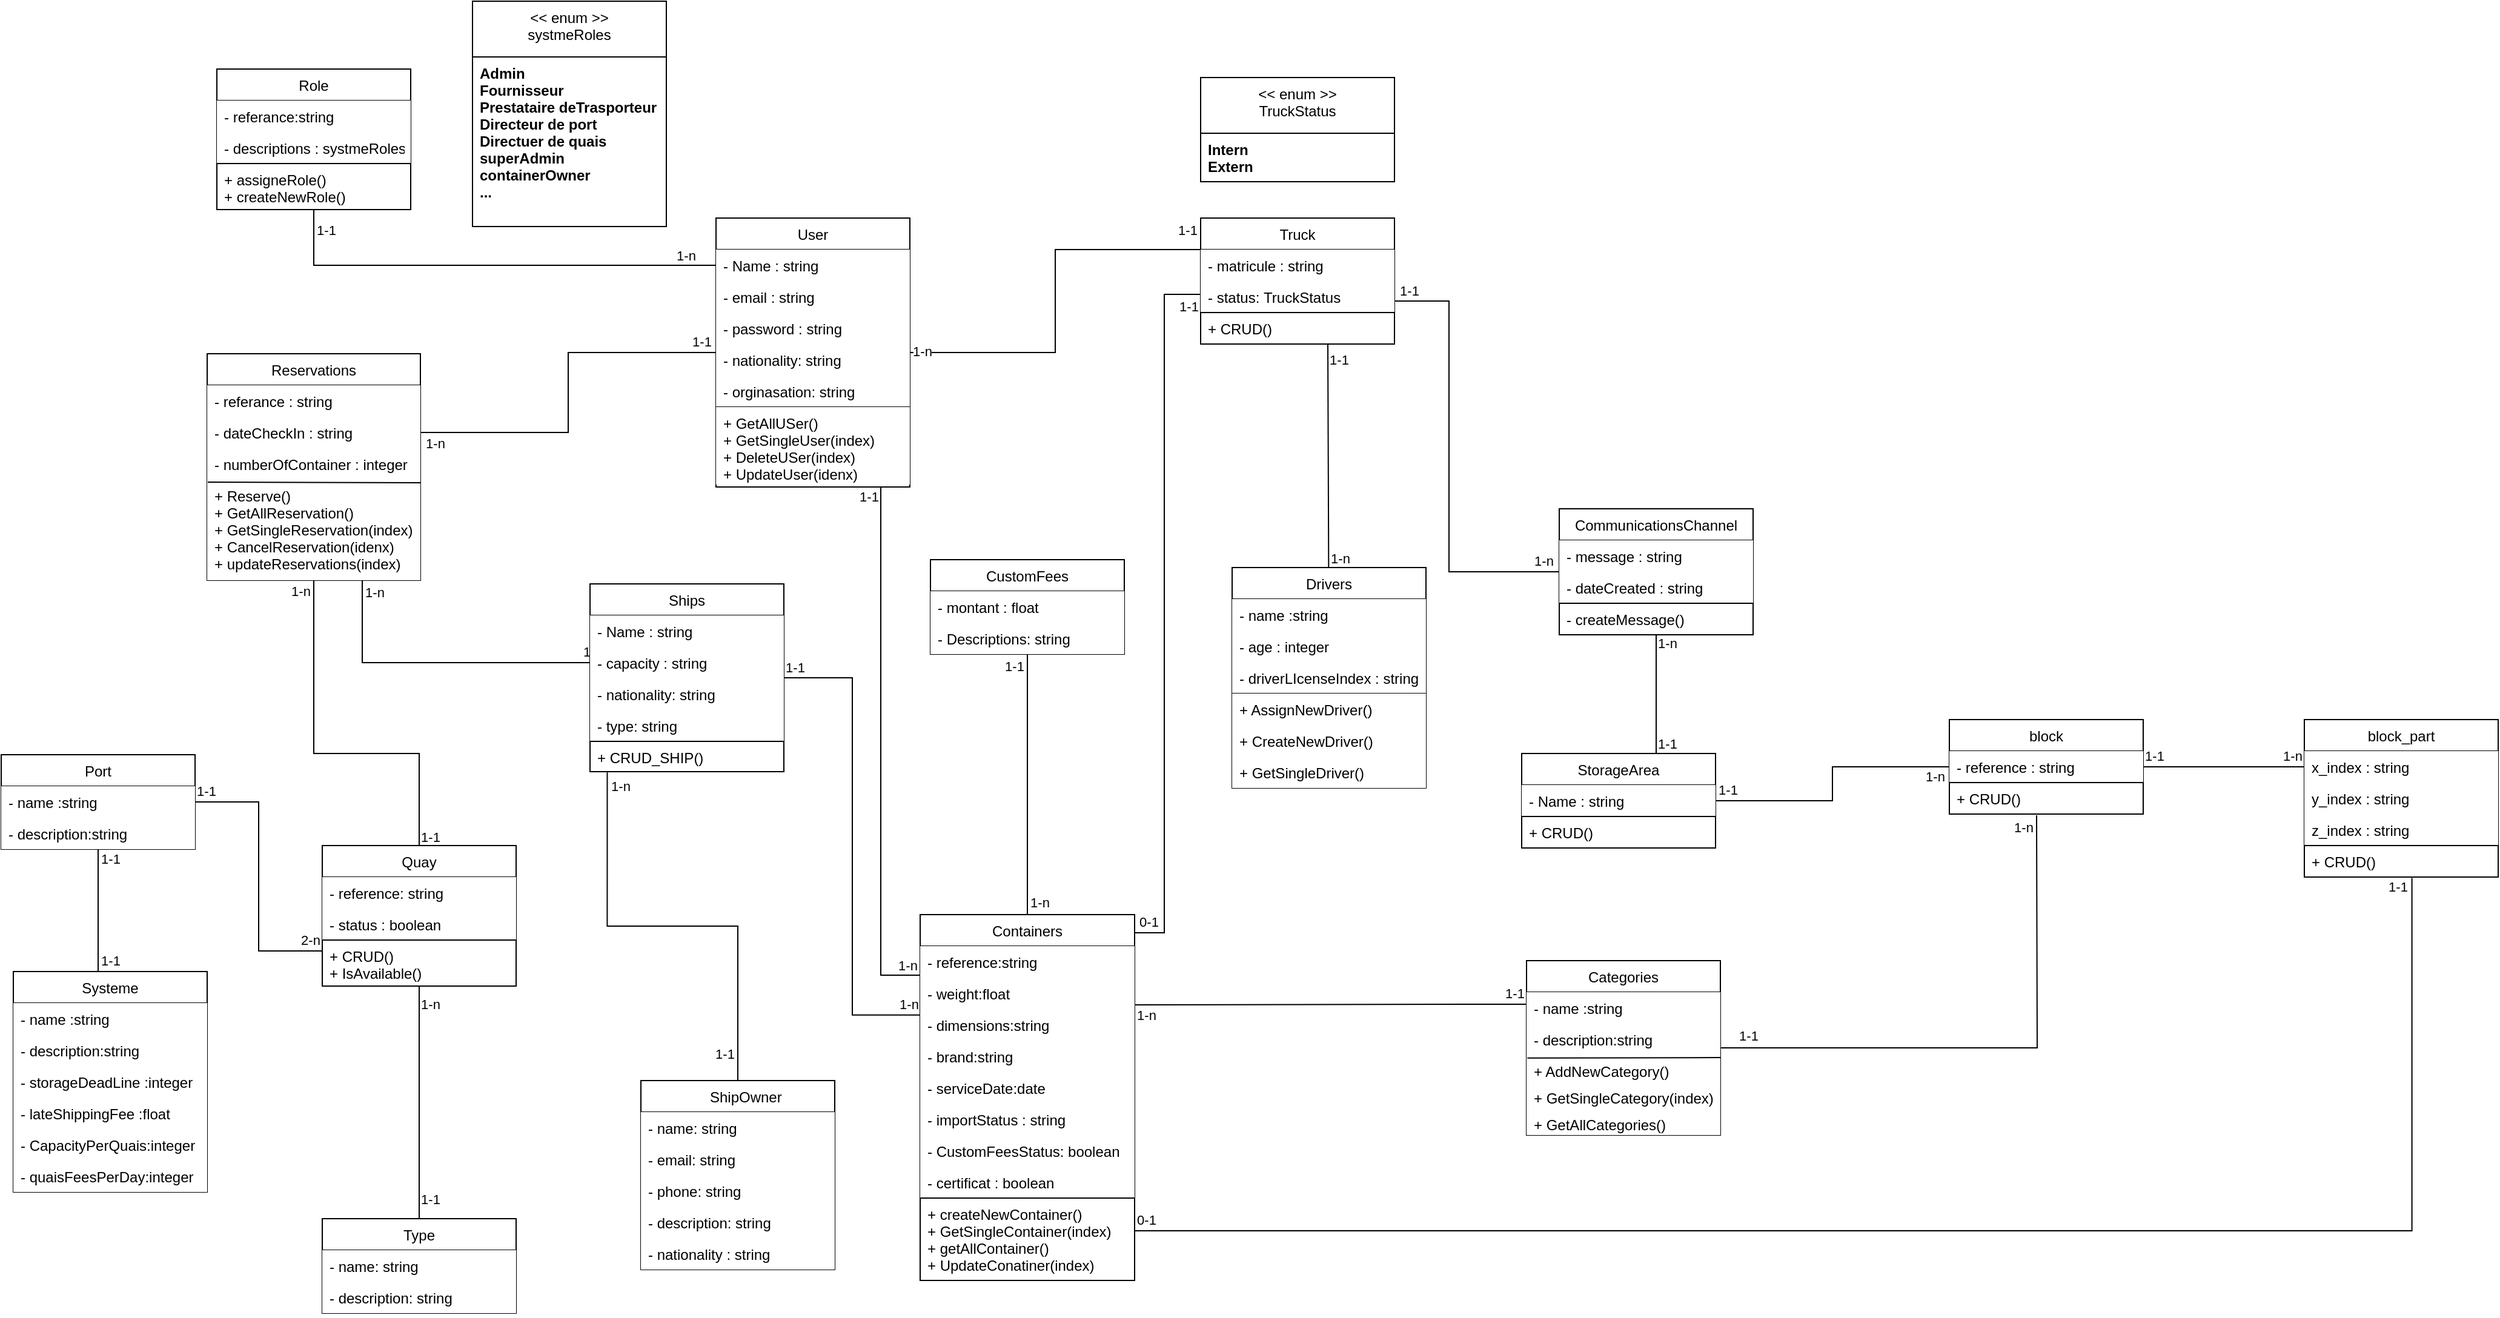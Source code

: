 <mxfile version="16.4.0" type="device"><diagram id="C5RBs43oDa-KdzZeNtuy" name="Page-1"><mxGraphModel dx="3571" dy="1854" grid="0" gridSize="10" guides="1" tooltips="1" connect="1" arrows="1" fold="1" page="1" pageScale="1" pageWidth="827" pageHeight="1169" background="#FFFFFF" math="0" shadow="0"><root><mxCell id="WIyWlLk6GJQsqaUBKTNV-0"/><mxCell id="WIyWlLk6GJQsqaUBKTNV-1" parent="WIyWlLk6GJQsqaUBKTNV-0"/><mxCell id="V5ElpfoxksPXH-FIcbup-93" style="edgeStyle=elbowEdgeStyle;rounded=0;orthogonalLoop=1;jettySize=auto;html=1;entryX=0.5;entryY=1;entryDx=0;entryDy=0;endArrow=none;endFill=0;" parent="WIyWlLk6GJQsqaUBKTNV-1" source="V5ElpfoxksPXH-FIcbup-0" target="V5ElpfoxksPXH-FIcbup-21" edge="1"><mxGeometry relative="1" as="geometry"/></mxCell><mxCell id="V5ElpfoxksPXH-FIcbup-94" value="1-1" style="edgeLabel;html=1;align=center;verticalAlign=middle;resizable=0;points=[];" parent="V5ElpfoxksPXH-FIcbup-93" vertex="1" connectable="0"><mxGeometry x="-0.787" relative="1" as="geometry"><mxPoint x="9" y="2" as="offset"/></mxGeometry></mxCell><mxCell id="V5ElpfoxksPXH-FIcbup-100" value="1-n" style="edgeLabel;html=1;align=center;verticalAlign=middle;resizable=0;points=[];" parent="V5ElpfoxksPXH-FIcbup-93" vertex="1" connectable="0"><mxGeometry x="0.751" y="1" relative="1" as="geometry"><mxPoint x="10" y="-5" as="offset"/></mxGeometry></mxCell><mxCell id="3q95B6EyNCELZYdQrm2r-9" style="edgeStyle=orthogonalEdgeStyle;rounded=0;orthogonalLoop=1;jettySize=auto;html=1;entryX=0;entryY=0.5;entryDx=0;entryDy=0;endArrow=none;endFill=0;" parent="WIyWlLk6GJQsqaUBKTNV-1" source="V5ElpfoxksPXH-FIcbup-0" target="3q95B6EyNCELZYdQrm2r-0" edge="1"><mxGeometry relative="1" as="geometry"/></mxCell><mxCell id="3q95B6EyNCELZYdQrm2r-11" value="1-1" style="edgeLabel;html=1;align=center;verticalAlign=middle;resizable=0;points=[];" parent="3q95B6EyNCELZYdQrm2r-9" vertex="1" connectable="0"><mxGeometry x="0.724" relative="1" as="geometry"><mxPoint x="-153" y="19" as="offset"/></mxGeometry></mxCell><mxCell id="3q95B6EyNCELZYdQrm2r-12" value="1-n" style="edgeLabel;html=1;align=center;verticalAlign=middle;resizable=0;points=[];" parent="3q95B6EyNCELZYdQrm2r-9" vertex="1" connectable="0"><mxGeometry x="-0.692" y="-1" relative="1" as="geometry"><mxPoint x="147" y="-21" as="offset"/></mxGeometry></mxCell><mxCell id="V5ElpfoxksPXH-FIcbup-0" value="StorageArea" style="swimlane;fontStyle=0;align=center;verticalAlign=top;childLayout=stackLayout;horizontal=1;startSize=26;horizontalStack=0;resizeParent=1;resizeLast=0;collapsible=1;marginBottom=0;rounded=0;shadow=0;strokeWidth=1;" parent="WIyWlLk6GJQsqaUBKTNV-1" vertex="1"><mxGeometry x="1623" y="660" width="160" height="78" as="geometry"><mxRectangle x="340" y="380" width="170" height="26" as="alternateBounds"/></mxGeometry></mxCell><mxCell id="V5ElpfoxksPXH-FIcbup-1" value="- Name : string" style="text;align=left;verticalAlign=top;spacingLeft=4;spacingRight=4;overflow=hidden;rotatable=0;points=[[0,0.5],[1,0.5]];portConstraint=eastwest;fillColor=default;" parent="V5ElpfoxksPXH-FIcbup-0" vertex="1"><mxGeometry y="26" width="160" height="26" as="geometry"/></mxCell><mxCell id="Iw9W2nL9PXfGkxCjpFGg-23" value="+ CRUD()" style="text;align=left;verticalAlign=top;spacingLeft=4;spacingRight=4;overflow=hidden;rotatable=0;points=[[0,0.5],[1,0.5]];portConstraint=eastwest;fillColor=default;strokeColor=default;" vertex="1" parent="V5ElpfoxksPXH-FIcbup-0"><mxGeometry y="52" width="160" height="26" as="geometry"/></mxCell><mxCell id="V5ElpfoxksPXH-FIcbup-63" style="edgeStyle=elbowEdgeStyle;rounded=0;orthogonalLoop=1;jettySize=auto;html=1;entryX=0.5;entryY=1;entryDx=0;entryDy=0;endArrow=none;endFill=0;elbow=vertical;" parent="WIyWlLk6GJQsqaUBKTNV-1" source="V5ElpfoxksPXH-FIcbup-3" target="V5ElpfoxksPXH-FIcbup-43" edge="1"><mxGeometry relative="1" as="geometry"><Array as="points"><mxPoint x="628" y="660"/></Array></mxGeometry></mxCell><mxCell id="V5ElpfoxksPXH-FIcbup-64" value="1-1" style="edgeLabel;html=1;align=center;verticalAlign=middle;resizable=0;points=[];" parent="V5ElpfoxksPXH-FIcbup-63" vertex="1" connectable="0"><mxGeometry x="-0.77" y="1" relative="1" as="geometry"><mxPoint x="10" y="28" as="offset"/></mxGeometry></mxCell><mxCell id="V5ElpfoxksPXH-FIcbup-65" value="1-n" style="edgeLabel;html=1;align=center;verticalAlign=middle;resizable=0;points=[];" parent="V5ElpfoxksPXH-FIcbup-63" vertex="1" connectable="0"><mxGeometry x="0.828" y="1" relative="1" as="geometry"><mxPoint x="-10" y="-18" as="offset"/></mxGeometry></mxCell><mxCell id="V5ElpfoxksPXH-FIcbup-3" value="Quay" style="swimlane;fontStyle=0;align=center;verticalAlign=top;childLayout=stackLayout;horizontal=1;startSize=26;horizontalStack=0;resizeParent=1;resizeLast=0;collapsible=1;marginBottom=0;rounded=0;shadow=0;strokeWidth=1;" parent="WIyWlLk6GJQsqaUBKTNV-1" vertex="1"><mxGeometry x="633" y="736" width="160" height="116" as="geometry"><mxRectangle x="340" y="380" width="170" height="26" as="alternateBounds"/></mxGeometry></mxCell><mxCell id="V5ElpfoxksPXH-FIcbup-4" value="- reference: string" style="text;align=left;verticalAlign=top;spacingLeft=4;spacingRight=4;overflow=hidden;rotatable=0;points=[[0,0.5],[1,0.5]];portConstraint=eastwest;fillColor=default;" parent="V5ElpfoxksPXH-FIcbup-3" vertex="1"><mxGeometry y="26" width="160" height="26" as="geometry"/></mxCell><mxCell id="iFlnbJ5UXlF8CxEFfRhy-6" value="- status : boolean" style="text;align=left;verticalAlign=top;spacingLeft=4;spacingRight=4;overflow=hidden;rotatable=0;points=[[0,0.5],[1,0.5]];portConstraint=eastwest;fillColor=default;" parent="V5ElpfoxksPXH-FIcbup-3" vertex="1"><mxGeometry y="52" width="160" height="26" as="geometry"/></mxCell><mxCell id="Iw9W2nL9PXfGkxCjpFGg-21" value="+ CRUD()&#10;+ IsAvailable()" style="text;align=left;verticalAlign=top;spacingLeft=4;spacingRight=4;overflow=hidden;rotatable=0;points=[[0,0.5],[1,0.5]];portConstraint=eastwest;fillColor=default;strokeColor=default;" vertex="1" parent="V5ElpfoxksPXH-FIcbup-3"><mxGeometry y="78" width="160" height="38" as="geometry"/></mxCell><mxCell id="V5ElpfoxksPXH-FIcbup-66" style="edgeStyle=orthogonalEdgeStyle;rounded=0;orthogonalLoop=1;jettySize=auto;html=1;endArrow=none;endFill=0;entryX=0.75;entryY=1;entryDx=0;entryDy=0;exitX=0;exitY=0.5;exitDx=0;exitDy=0;" parent="WIyWlLk6GJQsqaUBKTNV-1" source="V5ElpfoxksPXH-FIcbup-9" target="V5ElpfoxksPXH-FIcbup-43" edge="1"><mxGeometry relative="1" as="geometry"><mxPoint x="758" y="650" as="targetPoint"/><Array as="points"><mxPoint x="666" y="585"/></Array><mxPoint x="818" y="604" as="sourcePoint"/></mxGeometry></mxCell><mxCell id="V5ElpfoxksPXH-FIcbup-67" value="1-1" style="edgeLabel;html=1;align=center;verticalAlign=middle;resizable=0;points=[];" parent="V5ElpfoxksPXH-FIcbup-66" vertex="1" connectable="0"><mxGeometry x="-0.881" y="-1" relative="1" as="geometry"><mxPoint x="5" y="-8" as="offset"/></mxGeometry></mxCell><mxCell id="V5ElpfoxksPXH-FIcbup-68" value="1-n" style="edgeLabel;html=1;align=center;verticalAlign=middle;resizable=0;points=[];" parent="V5ElpfoxksPXH-FIcbup-66" vertex="1" connectable="0"><mxGeometry x="0.872" y="2" relative="1" as="geometry"><mxPoint x="12" y="-4" as="offset"/></mxGeometry></mxCell><mxCell id="2lLgRaJZ7bx5iKxbAt1N-16" style="edgeStyle=elbowEdgeStyle;rounded=0;orthogonalLoop=1;jettySize=auto;html=1;entryX=0;entryY=0.189;entryDx=0;entryDy=0;endArrow=none;endFill=0;entryPerimeter=0;" parent="WIyWlLk6GJQsqaUBKTNV-1" source="V5ElpfoxksPXH-FIcbup-9" target="V5ElpfoxksPXH-FIcbup-115" edge="1"><mxGeometry relative="1" as="geometry"/></mxCell><mxCell id="2lLgRaJZ7bx5iKxbAt1N-17" value="1-1" style="edgeLabel;html=1;align=center;verticalAlign=middle;resizable=0;points=[];" parent="2lLgRaJZ7bx5iKxbAt1N-16" vertex="1" connectable="0"><mxGeometry x="-0.881" y="1" relative="1" as="geometry"><mxPoint x="-15" y="-8" as="offset"/></mxGeometry></mxCell><mxCell id="2lLgRaJZ7bx5iKxbAt1N-18" value="1-n" style="edgeLabel;html=1;align=center;verticalAlign=middle;resizable=0;points=[];" parent="2lLgRaJZ7bx5iKxbAt1N-16" vertex="1" connectable="0"><mxGeometry x="0.766" y="1" relative="1" as="geometry"><mxPoint x="36" y="-8" as="offset"/></mxGeometry></mxCell><mxCell id="V5ElpfoxksPXH-FIcbup-9" value="Ships" style="swimlane;fontStyle=0;align=center;verticalAlign=top;childLayout=stackLayout;horizontal=1;startSize=26;horizontalStack=0;resizeParent=1;resizeLast=0;collapsible=1;marginBottom=0;rounded=0;shadow=0;strokeWidth=1;" parent="WIyWlLk6GJQsqaUBKTNV-1" vertex="1"><mxGeometry x="854" y="520" width="160" height="155" as="geometry"><mxRectangle x="340" y="380" width="170" height="26" as="alternateBounds"/></mxGeometry></mxCell><mxCell id="V5ElpfoxksPXH-FIcbup-10" value="- Name : string" style="text;align=left;verticalAlign=top;spacingLeft=4;spacingRight=4;overflow=hidden;rotatable=0;points=[[0,0.5],[1,0.5]];portConstraint=eastwest;fillColor=default;" parent="V5ElpfoxksPXH-FIcbup-9" vertex="1"><mxGeometry y="26" width="160" height="26" as="geometry"/></mxCell><mxCell id="V5ElpfoxksPXH-FIcbup-11" value="- capacity : string" style="text;align=left;verticalAlign=top;spacingLeft=4;spacingRight=4;overflow=hidden;rotatable=0;points=[[0,0.5],[1,0.5]];portConstraint=eastwest;rounded=0;shadow=0;html=0;fillColor=default;" parent="V5ElpfoxksPXH-FIcbup-9" vertex="1"><mxGeometry y="52" width="160" height="26" as="geometry"/></mxCell><mxCell id="iFlnbJ5UXlF8CxEFfRhy-4" value="- nationality: string" style="text;align=left;verticalAlign=top;spacingLeft=4;spacingRight=4;overflow=hidden;rotatable=0;points=[[0,0.5],[1,0.5]];portConstraint=eastwest;rounded=0;shadow=0;html=0;fillColor=default;" parent="V5ElpfoxksPXH-FIcbup-9" vertex="1"><mxGeometry y="78" width="160" height="26" as="geometry"/></mxCell><mxCell id="iFlnbJ5UXlF8CxEFfRhy-5" value="- type: string" style="text;align=left;verticalAlign=top;spacingLeft=4;spacingRight=4;overflow=hidden;rotatable=0;points=[[0,0.5],[1,0.5]];portConstraint=eastwest;rounded=0;shadow=0;html=0;fillColor=default;" parent="V5ElpfoxksPXH-FIcbup-9" vertex="1"><mxGeometry y="104" width="160" height="26" as="geometry"/></mxCell><mxCell id="Iw9W2nL9PXfGkxCjpFGg-22" value="+ CRUD_SHIP()" style="text;align=left;verticalAlign=top;spacingLeft=4;spacingRight=4;overflow=hidden;rotatable=0;points=[[0,0.5],[1,0.5]];portConstraint=eastwest;rounded=0;shadow=0;html=0;fillColor=default;strokeColor=default;" vertex="1" parent="V5ElpfoxksPXH-FIcbup-9"><mxGeometry y="130" width="160" height="25" as="geometry"/></mxCell><mxCell id="Iw9W2nL9PXfGkxCjpFGg-32" style="edgeStyle=orthogonalEdgeStyle;rounded=0;orthogonalLoop=1;jettySize=auto;html=1;endArrow=none;endFill=0;entryX=0.555;entryY=1.03;entryDx=0;entryDy=0;entryPerimeter=0;" edge="1" parent="WIyWlLk6GJQsqaUBKTNV-1" source="V5ElpfoxksPXH-FIcbup-12" target="Iw9W2nL9PXfGkxCjpFGg-28"><mxGeometry relative="1" as="geometry"><mxPoint x="2358.333" y="775.333" as="targetPoint"/><Array as="points"><mxPoint x="2358" y="1054"/></Array></mxGeometry></mxCell><mxCell id="Iw9W2nL9PXfGkxCjpFGg-36" value="1-1" style="edgeLabel;html=1;align=center;verticalAlign=middle;resizable=0;points=[];" vertex="1" connectable="0" parent="Iw9W2nL9PXfGkxCjpFGg-32"><mxGeometry x="0.988" relative="1" as="geometry"><mxPoint x="-12" y="-1" as="offset"/></mxGeometry></mxCell><mxCell id="Iw9W2nL9PXfGkxCjpFGg-37" value="0-1" style="edgeLabel;html=1;align=center;verticalAlign=middle;resizable=0;points=[];" vertex="1" connectable="0" parent="Iw9W2nL9PXfGkxCjpFGg-32"><mxGeometry x="-0.99" y="1" relative="1" as="geometry"><mxPoint x="3" y="-8" as="offset"/></mxGeometry></mxCell><mxCell id="V5ElpfoxksPXH-FIcbup-12" value="Containers" style="swimlane;fontStyle=0;align=center;verticalAlign=top;childLayout=stackLayout;horizontal=1;startSize=26;horizontalStack=0;resizeParent=1;resizeLast=0;collapsible=1;marginBottom=0;rounded=0;shadow=0;strokeWidth=1;" parent="WIyWlLk6GJQsqaUBKTNV-1" vertex="1"><mxGeometry x="1126.5" y="793" width="177" height="302" as="geometry"><mxRectangle x="340" y="380" width="170" height="26" as="alternateBounds"/></mxGeometry></mxCell><mxCell id="V5ElpfoxksPXH-FIcbup-13" value="- reference:string" style="text;align=left;verticalAlign=top;spacingLeft=4;spacingRight=4;overflow=hidden;rotatable=0;points=[[0,0.5],[1,0.5]];portConstraint=eastwest;fillColor=default;" parent="V5ElpfoxksPXH-FIcbup-12" vertex="1"><mxGeometry y="26" width="177" height="26" as="geometry"/></mxCell><mxCell id="V5ElpfoxksPXH-FIcbup-114" value="- weight:float" style="text;align=left;verticalAlign=top;spacingLeft=4;spacingRight=4;overflow=hidden;rotatable=0;points=[[0,0.5],[1,0.5]];portConstraint=eastwest;fillColor=default;" parent="V5ElpfoxksPXH-FIcbup-12" vertex="1"><mxGeometry y="52" width="177" height="26" as="geometry"/></mxCell><mxCell id="V5ElpfoxksPXH-FIcbup-115" value="- dimensions:string" style="text;align=left;verticalAlign=top;spacingLeft=4;spacingRight=4;overflow=hidden;rotatable=0;points=[[0,0.5],[1,0.5]];portConstraint=eastwest;fillColor=default;" parent="V5ElpfoxksPXH-FIcbup-12" vertex="1"><mxGeometry y="78" width="177" height="26" as="geometry"/></mxCell><mxCell id="V5ElpfoxksPXH-FIcbup-116" value="- brand:string" style="text;align=left;verticalAlign=top;spacingLeft=4;spacingRight=4;overflow=hidden;rotatable=0;points=[[0,0.5],[1,0.5]];portConstraint=eastwest;fillColor=default;" parent="V5ElpfoxksPXH-FIcbup-12" vertex="1"><mxGeometry y="104" width="177" height="26" as="geometry"/></mxCell><mxCell id="V5ElpfoxksPXH-FIcbup-117" value="- serviceDate:date" style="text;align=left;verticalAlign=top;spacingLeft=4;spacingRight=4;overflow=hidden;rotatable=0;points=[[0,0.5],[1,0.5]];portConstraint=eastwest;fillColor=default;" parent="V5ElpfoxksPXH-FIcbup-12" vertex="1"><mxGeometry y="130" width="177" height="26" as="geometry"/></mxCell><mxCell id="3q95B6EyNCELZYdQrm2r-24" value="- importStatus : string" style="text;align=left;verticalAlign=top;spacingLeft=4;spacingRight=4;overflow=hidden;rotatable=0;points=[[0,0.5],[1,0.5]];portConstraint=eastwest;fillColor=default;" parent="V5ElpfoxksPXH-FIcbup-12" vertex="1"><mxGeometry y="156" width="177" height="26" as="geometry"/></mxCell><mxCell id="Iw9W2nL9PXfGkxCjpFGg-5" value="- CustomFeesStatus: boolean" style="text;align=left;verticalAlign=top;spacingLeft=4;spacingRight=4;overflow=hidden;rotatable=0;points=[[0,0.5],[1,0.5]];portConstraint=eastwest;fillColor=default;" vertex="1" parent="V5ElpfoxksPXH-FIcbup-12"><mxGeometry y="182" width="177" height="26" as="geometry"/></mxCell><mxCell id="Iw9W2nL9PXfGkxCjpFGg-6" value="- certificat : boolean" style="text;align=left;verticalAlign=top;spacingLeft=4;spacingRight=4;overflow=hidden;rotatable=0;points=[[0,0.5],[1,0.5]];portConstraint=eastwest;fillColor=default;" vertex="1" parent="V5ElpfoxksPXH-FIcbup-12"><mxGeometry y="208" width="177" height="26" as="geometry"/></mxCell><mxCell id="Iw9W2nL9PXfGkxCjpFGg-13" value="+ createNewContainer()&#10;+ GetSingleContainer(index)&#10;+ getAllContainer()&#10;+ UpdateConatiner(index)" style="text;align=left;verticalAlign=top;spacingLeft=4;spacingRight=4;overflow=hidden;rotatable=0;points=[[0,0.5],[1,0.5]];portConstraint=eastwest;fillColor=default;strokeColor=default;" vertex="1" parent="V5ElpfoxksPXH-FIcbup-12"><mxGeometry y="234" width="177" height="68" as="geometry"/></mxCell><mxCell id="V5ElpfoxksPXH-FIcbup-78" style="edgeStyle=none;rounded=0;orthogonalLoop=1;jettySize=auto;html=1;endArrow=none;endFill=0;entryX=0.5;entryY=1;entryDx=0;entryDy=0;" parent="WIyWlLk6GJQsqaUBKTNV-1" source="V5ElpfoxksPXH-FIcbup-15" target="V5ElpfoxksPXH-FIcbup-3" edge="1"><mxGeometry relative="1" as="geometry"><mxPoint x="713" y="820" as="targetPoint"/></mxGeometry></mxCell><mxCell id="V5ElpfoxksPXH-FIcbup-79" value="1-1" style="edgeLabel;html=1;align=center;verticalAlign=middle;resizable=0;points=[];" parent="V5ElpfoxksPXH-FIcbup-78" vertex="1" connectable="0"><mxGeometry x="-0.771" y="-1" relative="1" as="geometry"><mxPoint x="8" y="6" as="offset"/></mxGeometry></mxCell><mxCell id="V5ElpfoxksPXH-FIcbup-80" value="1-n" style="edgeLabel;html=1;align=center;verticalAlign=middle;resizable=0;points=[];" parent="V5ElpfoxksPXH-FIcbup-78" vertex="1" connectable="0"><mxGeometry x="0.83" relative="1" as="geometry"><mxPoint x="9" y="-2" as="offset"/></mxGeometry></mxCell><mxCell id="V5ElpfoxksPXH-FIcbup-15" value="Type" style="swimlane;fontStyle=0;align=center;verticalAlign=top;childLayout=stackLayout;horizontal=1;startSize=26;horizontalStack=0;resizeParent=1;resizeLast=0;collapsible=1;marginBottom=0;rounded=0;shadow=0;strokeWidth=1;" parent="WIyWlLk6GJQsqaUBKTNV-1" vertex="1"><mxGeometry x="633" y="1044" width="160" height="78" as="geometry"><mxRectangle x="45" y="559" width="170" height="26" as="alternateBounds"/></mxGeometry></mxCell><mxCell id="V5ElpfoxksPXH-FIcbup-16" value="- name: string" style="text;align=left;verticalAlign=top;spacingLeft=4;spacingRight=4;overflow=hidden;rotatable=0;points=[[0,0.5],[1,0.5]];portConstraint=eastwest;fillColor=default;" parent="V5ElpfoxksPXH-FIcbup-15" vertex="1"><mxGeometry y="26" width="160" height="26" as="geometry"/></mxCell><mxCell id="V5ElpfoxksPXH-FIcbup-77" value="- description: string" style="text;align=left;verticalAlign=top;spacingLeft=4;spacingRight=4;overflow=hidden;rotatable=0;points=[[0,0.5],[1,0.5]];portConstraint=eastwest;fillColor=default;" parent="V5ElpfoxksPXH-FIcbup-15" vertex="1"><mxGeometry y="52" width="160" height="26" as="geometry"/></mxCell><mxCell id="V5ElpfoxksPXH-FIcbup-92" style="edgeStyle=elbowEdgeStyle;rounded=0;orthogonalLoop=1;jettySize=auto;html=1;entryX=0.993;entryY=0.751;entryDx=0;entryDy=0;entryPerimeter=0;endArrow=none;endFill=0;" parent="WIyWlLk6GJQsqaUBKTNV-1" source="V5ElpfoxksPXH-FIcbup-21" edge="1"><mxGeometry relative="1" as="geometry"><Array as="points"><mxPoint x="1563" y="430"/></Array><mxPoint x="1516.88" y="286.522" as="targetPoint"/></mxGeometry></mxCell><mxCell id="V5ElpfoxksPXH-FIcbup-98" value="1-1" style="edgeLabel;html=1;align=center;verticalAlign=middle;resizable=0;points=[];" parent="V5ElpfoxksPXH-FIcbup-92" vertex="1" connectable="0"><mxGeometry x="0.817" y="1" relative="1" as="geometry"><mxPoint x="-20" y="-10" as="offset"/></mxGeometry></mxCell><mxCell id="V5ElpfoxksPXH-FIcbup-99" value="1-n" style="edgeLabel;html=1;align=center;verticalAlign=middle;resizable=0;points=[];" parent="V5ElpfoxksPXH-FIcbup-92" vertex="1" connectable="0"><mxGeometry x="-0.868" y="-2" relative="1" as="geometry"><mxPoint x="11" y="-7" as="offset"/></mxGeometry></mxCell><mxCell id="V5ElpfoxksPXH-FIcbup-21" value="CommunicationsChannel" style="swimlane;fontStyle=0;align=center;verticalAlign=top;childLayout=stackLayout;horizontal=1;startSize=26;horizontalStack=0;resizeParent=1;resizeLast=0;collapsible=1;marginBottom=0;rounded=0;shadow=0;strokeWidth=1;" parent="WIyWlLk6GJQsqaUBKTNV-1" vertex="1"><mxGeometry x="1654" y="458" width="160" height="104" as="geometry"><mxRectangle x="340" y="380" width="170" height="26" as="alternateBounds"/></mxGeometry></mxCell><mxCell id="V5ElpfoxksPXH-FIcbup-22" value="- message : string" style="text;align=left;verticalAlign=top;spacingLeft=4;spacingRight=4;overflow=hidden;rotatable=0;points=[[0,0.5],[1,0.5]];portConstraint=eastwest;fillColor=default;" parent="V5ElpfoxksPXH-FIcbup-21" vertex="1"><mxGeometry y="26" width="160" height="26" as="geometry"/></mxCell><mxCell id="V5ElpfoxksPXH-FIcbup-23" value="- dateCreated : string" style="text;align=left;verticalAlign=top;spacingLeft=4;spacingRight=4;overflow=hidden;rotatable=0;points=[[0,0.5],[1,0.5]];portConstraint=eastwest;rounded=0;shadow=0;html=0;fillColor=default;" parent="V5ElpfoxksPXH-FIcbup-21" vertex="1"><mxGeometry y="52" width="160" height="26" as="geometry"/></mxCell><mxCell id="Iw9W2nL9PXfGkxCjpFGg-43" value="- createMessage()" style="text;align=left;verticalAlign=top;spacingLeft=4;spacingRight=4;overflow=hidden;rotatable=0;points=[[0,0.5],[1,0.5]];portConstraint=eastwest;rounded=0;shadow=0;html=0;fillColor=default;strokeColor=default;" vertex="1" parent="V5ElpfoxksPXH-FIcbup-21"><mxGeometry y="78" width="160" height="26" as="geometry"/></mxCell><mxCell id="V5ElpfoxksPXH-FIcbup-59" style="edgeStyle=orthogonalEdgeStyle;rounded=0;orthogonalLoop=1;jettySize=auto;html=1;entryX=1;entryY=0.5;entryDx=0;entryDy=0;endArrow=none;endFill=0;" parent="WIyWlLk6GJQsqaUBKTNV-1" source="V5ElpfoxksPXH-FIcbup-24" target="V5ElpfoxksPXH-FIcbup-45" edge="1"><mxGeometry relative="1" as="geometry"/></mxCell><mxCell id="V5ElpfoxksPXH-FIcbup-60" value="1-1" style="edgeLabel;html=1;align=center;verticalAlign=middle;resizable=0;points=[];" parent="V5ElpfoxksPXH-FIcbup-59" vertex="1" connectable="0"><mxGeometry x="-0.898" y="3" relative="1" as="geometry"><mxPoint x="4" y="-12" as="offset"/></mxGeometry></mxCell><mxCell id="V5ElpfoxksPXH-FIcbup-61" value="1-n" style="edgeLabel;html=1;align=center;verticalAlign=middle;resizable=0;points=[];" parent="V5ElpfoxksPXH-FIcbup-59" vertex="1" connectable="0"><mxGeometry x="0.85" y="-1" relative="1" as="geometry"><mxPoint x="-11" y="10" as="offset"/></mxGeometry></mxCell><mxCell id="V5ElpfoxksPXH-FIcbup-103" style="edgeStyle=elbowEdgeStyle;rounded=0;orthogonalLoop=1;jettySize=auto;html=1;entryX=0;entryY=0.25;entryDx=0;entryDy=0;endArrow=none;endFill=0;" parent="WIyWlLk6GJQsqaUBKTNV-1" source="V5ElpfoxksPXH-FIcbup-24" target="V5ElpfoxksPXH-FIcbup-52" edge="1"><mxGeometry relative="1" as="geometry"/></mxCell><mxCell id="V5ElpfoxksPXH-FIcbup-104" value="1-n" style="edgeLabel;html=1;align=center;verticalAlign=middle;resizable=0;points=[];" parent="V5ElpfoxksPXH-FIcbup-103" vertex="1" connectable="0"><mxGeometry x="0.884" relative="1" as="geometry"><mxPoint x="-211" y="84" as="offset"/></mxGeometry></mxCell><mxCell id="V5ElpfoxksPXH-FIcbup-105" value="1-1" style="edgeLabel;html=1;align=center;verticalAlign=middle;resizable=0;points=[];" parent="V5ElpfoxksPXH-FIcbup-103" vertex="1" connectable="0"><mxGeometry x="-0.897" y="1" relative="1" as="geometry"><mxPoint x="212" y="-100" as="offset"/></mxGeometry></mxCell><mxCell id="Iw9W2nL9PXfGkxCjpFGg-1" style="edgeStyle=orthogonalEdgeStyle;rounded=0;orthogonalLoop=1;jettySize=auto;html=1;endArrow=none;endFill=0;" edge="1" parent="WIyWlLk6GJQsqaUBKTNV-1" source="V5ElpfoxksPXH-FIcbup-24"><mxGeometry relative="1" as="geometry"><mxPoint x="1126" y="843" as="targetPoint"/><Array as="points"><mxPoint x="1094" y="843"/></Array></mxGeometry></mxCell><mxCell id="Iw9W2nL9PXfGkxCjpFGg-2" value="1-n" style="edgeLabel;html=1;align=center;verticalAlign=middle;resizable=0;points=[];" vertex="1" connectable="0" parent="Iw9W2nL9PXfGkxCjpFGg-1"><mxGeometry x="0.921" y="1" relative="1" as="geometry"><mxPoint x="7" y="-7" as="offset"/></mxGeometry></mxCell><mxCell id="Iw9W2nL9PXfGkxCjpFGg-3" value="1-1" style="edgeLabel;html=1;align=center;verticalAlign=middle;resizable=0;points=[];" vertex="1" connectable="0" parent="Iw9W2nL9PXfGkxCjpFGg-1"><mxGeometry x="-0.954" relative="1" as="geometry"><mxPoint x="-10" y="-2" as="offset"/></mxGeometry></mxCell><mxCell id="V5ElpfoxksPXH-FIcbup-24" value="User" style="swimlane;fontStyle=0;align=center;verticalAlign=top;childLayout=stackLayout;horizontal=1;startSize=26;horizontalStack=0;resizeParent=1;resizeLast=0;collapsible=1;marginBottom=0;rounded=0;shadow=0;strokeWidth=1;" parent="WIyWlLk6GJQsqaUBKTNV-1" vertex="1"><mxGeometry x="958" y="218" width="160" height="222" as="geometry"><mxRectangle x="340" y="380" width="170" height="26" as="alternateBounds"/></mxGeometry></mxCell><mxCell id="V5ElpfoxksPXH-FIcbup-25" value="- Name : string" style="text;align=left;verticalAlign=top;spacingLeft=4;spacingRight=4;overflow=hidden;rotatable=0;points=[[0,0.5],[1,0.5]];portConstraint=eastwest;fillColor=default;" parent="V5ElpfoxksPXH-FIcbup-24" vertex="1"><mxGeometry y="26" width="160" height="26" as="geometry"/></mxCell><mxCell id="V5ElpfoxksPXH-FIcbup-26" value="- email : string" style="text;align=left;verticalAlign=top;spacingLeft=4;spacingRight=4;overflow=hidden;rotatable=0;points=[[0,0.5],[1,0.5]];portConstraint=eastwest;rounded=0;shadow=0;html=0;fillColor=default;" parent="V5ElpfoxksPXH-FIcbup-24" vertex="1"><mxGeometry y="52" width="160" height="26" as="geometry"/></mxCell><mxCell id="V5ElpfoxksPXH-FIcbup-27" value="- password : string" style="text;align=left;verticalAlign=top;spacingLeft=4;spacingRight=4;overflow=hidden;rotatable=0;points=[[0,0.5],[1,0.5]];portConstraint=eastwest;rounded=0;shadow=0;html=0;fillColor=default;" parent="V5ElpfoxksPXH-FIcbup-24" vertex="1"><mxGeometry y="78" width="160" height="26" as="geometry"/></mxCell><mxCell id="V5ElpfoxksPXH-FIcbup-28" value="- nationality: string" style="text;align=left;verticalAlign=top;spacingLeft=4;spacingRight=4;overflow=hidden;rotatable=0;points=[[0,0.5],[1,0.5]];portConstraint=eastwest;rounded=0;shadow=0;html=0;fillColor=default;" parent="V5ElpfoxksPXH-FIcbup-24" vertex="1"><mxGeometry y="104" width="160" height="26" as="geometry"/></mxCell><mxCell id="V5ElpfoxksPXH-FIcbup-29" value="- orginasation: string" style="text;align=left;verticalAlign=top;spacingLeft=4;spacingRight=4;overflow=hidden;rotatable=0;points=[[0,0.5],[1,0.5]];portConstraint=eastwest;rounded=0;shadow=0;html=0;fillColor=default;" parent="V5ElpfoxksPXH-FIcbup-24" vertex="1"><mxGeometry y="130" width="160" height="26" as="geometry"/></mxCell><mxCell id="2lLgRaJZ7bx5iKxbAt1N-0" value="" style="endArrow=none;html=1;rounded=0;" parent="V5ElpfoxksPXH-FIcbup-24" edge="1"><mxGeometry width="50" height="50" relative="1" as="geometry"><mxPoint y="156" as="sourcePoint"/><mxPoint x="160" y="156" as="targetPoint"/></mxGeometry></mxCell><mxCell id="2lLgRaJZ7bx5iKxbAt1N-1" value="+ GetAllUSer()&#10;+ GetSingleUser(index)&#10;+ DeleteUSer(index)&#10;+ UpdateUser(idenx)" style="text;align=left;verticalAlign=top;spacingLeft=4;spacingRight=4;overflow=hidden;rotatable=0;points=[[0,0.5],[1,0.5]];portConstraint=eastwest;rounded=0;shadow=0;html=0;fillColor=default;" parent="V5ElpfoxksPXH-FIcbup-24" vertex="1"><mxGeometry y="156" width="160" height="64" as="geometry"/></mxCell><mxCell id="V5ElpfoxksPXH-FIcbup-54" style="edgeStyle=orthogonalEdgeStyle;rounded=0;orthogonalLoop=1;jettySize=auto;html=1;entryX=0;entryY=0.5;entryDx=0;entryDy=0;endArrow=none;endFill=0;strokeColor=#000000;" parent="WIyWlLk6GJQsqaUBKTNV-1" source="V5ElpfoxksPXH-FIcbup-30" target="V5ElpfoxksPXH-FIcbup-25" edge="1"><mxGeometry relative="1" as="geometry"/></mxCell><mxCell id="V5ElpfoxksPXH-FIcbup-55" value="1-1" style="edgeLabel;html=1;align=center;verticalAlign=middle;resizable=0;points=[];" parent="V5ElpfoxksPXH-FIcbup-54" vertex="1" connectable="0"><mxGeometry x="-0.875" y="1" relative="1" as="geometry"><mxPoint x="9" y="-7" as="offset"/></mxGeometry></mxCell><mxCell id="V5ElpfoxksPXH-FIcbup-56" value="1-n" style="edgeLabel;html=1;align=center;verticalAlign=middle;resizable=0;points=[];" parent="V5ElpfoxksPXH-FIcbup-54" vertex="1" connectable="0"><mxGeometry x="0.809" relative="1" as="geometry"><mxPoint x="11" y="-8" as="offset"/></mxGeometry></mxCell><mxCell id="V5ElpfoxksPXH-FIcbup-30" value="Role" style="swimlane;fontStyle=0;align=center;verticalAlign=top;childLayout=stackLayout;horizontal=1;startSize=26;horizontalStack=0;resizeParent=1;resizeLast=0;collapsible=1;marginBottom=0;rounded=0;shadow=0;strokeWidth=1;" parent="WIyWlLk6GJQsqaUBKTNV-1" vertex="1"><mxGeometry x="546" y="95" width="160" height="116" as="geometry"><mxRectangle x="340" y="380" width="170" height="26" as="alternateBounds"/></mxGeometry></mxCell><mxCell id="V5ElpfoxksPXH-FIcbup-31" value="- referance:string" style="text;align=left;verticalAlign=top;spacingLeft=4;spacingRight=4;overflow=hidden;rotatable=0;points=[[0,0.5],[1,0.5]];portConstraint=eastwest;fillColor=default;" parent="V5ElpfoxksPXH-FIcbup-30" vertex="1"><mxGeometry y="26" width="160" height="26" as="geometry"/></mxCell><mxCell id="V5ElpfoxksPXH-FIcbup-32" value="- descriptions : systmeRoles" style="text;align=left;verticalAlign=top;spacingLeft=4;spacingRight=4;overflow=hidden;rotatable=0;points=[[0,0.5],[1,0.5]];portConstraint=eastwest;fillColor=default;" parent="V5ElpfoxksPXH-FIcbup-30" vertex="1"><mxGeometry y="52" width="160" height="26" as="geometry"/></mxCell><mxCell id="Iw9W2nL9PXfGkxCjpFGg-14" value="+ assigneRole()&#10;+ createNewRole()" style="text;align=left;verticalAlign=top;spacingLeft=4;spacingRight=4;overflow=hidden;rotatable=0;points=[[0,0.5],[1,0.5]];portConstraint=eastwest;fillColor=default;strokeColor=default;" vertex="1" parent="V5ElpfoxksPXH-FIcbup-30"><mxGeometry y="78" width="160" height="38" as="geometry"/></mxCell><mxCell id="V5ElpfoxksPXH-FIcbup-118" style="edgeStyle=elbowEdgeStyle;rounded=0;orthogonalLoop=1;jettySize=auto;html=1;endArrow=none;endFill=0;entryX=1.002;entryY=-0.135;entryDx=0;entryDy=0;entryPerimeter=0;exitX=0;exitY=0.25;exitDx=0;exitDy=0;" parent="WIyWlLk6GJQsqaUBKTNV-1" target="V5ElpfoxksPXH-FIcbup-115" edge="1" source="3q95B6EyNCELZYdQrm2r-2"><mxGeometry relative="1" as="geometry"><mxPoint x="1388" y="760" as="targetPoint"/><mxPoint x="1488" y="834" as="sourcePoint"/><Array as="points"><mxPoint x="1578" y="899"/><mxPoint x="1664" y="892"/></Array></mxGeometry></mxCell><mxCell id="V5ElpfoxksPXH-FIcbup-119" value="1-n" style="edgeLabel;html=1;align=center;verticalAlign=middle;resizable=0;points=[];" parent="V5ElpfoxksPXH-FIcbup-118" vertex="1" connectable="0"><mxGeometry x="0.857" y="-1" relative="1" as="geometry"><mxPoint x="-14" y="9" as="offset"/></mxGeometry></mxCell><mxCell id="V5ElpfoxksPXH-FIcbup-120" value="1-1" style="edgeLabel;html=1;align=center;verticalAlign=middle;resizable=0;points=[];" parent="V5ElpfoxksPXH-FIcbup-118" vertex="1" connectable="0"><mxGeometry x="-0.763" relative="1" as="geometry"><mxPoint x="28" y="-9" as="offset"/></mxGeometry></mxCell><mxCell id="V5ElpfoxksPXH-FIcbup-101" style="edgeStyle=elbowEdgeStyle;rounded=0;orthogonalLoop=1;jettySize=auto;html=1;entryX=0;entryY=0.75;entryDx=0;entryDy=0;endArrow=none;endFill=0;" parent="WIyWlLk6GJQsqaUBKTNV-1" source="V5ElpfoxksPXH-FIcbup-36" target="V5ElpfoxksPXH-FIcbup-3" edge="1"><mxGeometry relative="1" as="geometry"/></mxCell><mxCell id="V5ElpfoxksPXH-FIcbup-106" value="1-1" style="edgeLabel;html=1;align=center;verticalAlign=middle;resizable=0;points=[];" parent="V5ElpfoxksPXH-FIcbup-101" vertex="1" connectable="0"><mxGeometry x="-0.874" relative="1" as="geometry"><mxPoint x="-6" y="-9" as="offset"/></mxGeometry></mxCell><mxCell id="V5ElpfoxksPXH-FIcbup-108" value="2-n" style="edgeLabel;html=1;align=center;verticalAlign=middle;resizable=0;points=[];" parent="V5ElpfoxksPXH-FIcbup-101" vertex="1" connectable="0"><mxGeometry x="0.803" y="1" relative="1" as="geometry"><mxPoint x="12" y="-8" as="offset"/></mxGeometry></mxCell><mxCell id="V5ElpfoxksPXH-FIcbup-36" value="Port" style="swimlane;fontStyle=0;align=center;verticalAlign=top;childLayout=stackLayout;horizontal=1;startSize=26;horizontalStack=0;resizeParent=1;resizeLast=0;collapsible=1;marginBottom=0;rounded=0;shadow=0;strokeWidth=1;" parent="WIyWlLk6GJQsqaUBKTNV-1" vertex="1"><mxGeometry x="368" y="661" width="160" height="78" as="geometry"><mxRectangle x="340" y="380" width="170" height="26" as="alternateBounds"/></mxGeometry></mxCell><mxCell id="V5ElpfoxksPXH-FIcbup-37" value="- name :string" style="text;align=left;verticalAlign=top;spacingLeft=4;spacingRight=4;overflow=hidden;rotatable=0;points=[[0,0.5],[1,0.5]];portConstraint=eastwest;fillColor=default;" parent="V5ElpfoxksPXH-FIcbup-36" vertex="1"><mxGeometry y="26" width="160" height="26" as="geometry"/></mxCell><mxCell id="V5ElpfoxksPXH-FIcbup-38" value="- description:string" style="text;align=left;verticalAlign=top;spacingLeft=4;spacingRight=4;overflow=hidden;rotatable=0;points=[[0,0.5],[1,0.5]];portConstraint=eastwest;fillColor=default;" parent="V5ElpfoxksPXH-FIcbup-36" vertex="1"><mxGeometry y="52" width="160" height="26" as="geometry"/></mxCell><mxCell id="V5ElpfoxksPXH-FIcbup-102" style="edgeStyle=elbowEdgeStyle;rounded=0;orthogonalLoop=1;jettySize=auto;html=1;entryX=0.5;entryY=1;entryDx=0;entryDy=0;endArrow=none;endFill=0;" parent="WIyWlLk6GJQsqaUBKTNV-1" source="V5ElpfoxksPXH-FIcbup-39" target="V5ElpfoxksPXH-FIcbup-36" edge="1"><mxGeometry relative="1" as="geometry"/></mxCell><mxCell id="V5ElpfoxksPXH-FIcbup-110" value="1-1" style="edgeLabel;html=1;align=center;verticalAlign=middle;resizable=0;points=[];" parent="V5ElpfoxksPXH-FIcbup-102" vertex="1" connectable="0"><mxGeometry x="0.843" y="1" relative="1" as="geometry"><mxPoint x="11" as="offset"/></mxGeometry></mxCell><mxCell id="V5ElpfoxksPXH-FIcbup-111" value="1-1" style="edgeLabel;html=1;align=center;verticalAlign=middle;resizable=0;points=[];" parent="V5ElpfoxksPXH-FIcbup-102" vertex="1" connectable="0"><mxGeometry x="-0.778" y="-1" relative="1" as="geometry"><mxPoint x="9" y="2" as="offset"/></mxGeometry></mxCell><mxCell id="V5ElpfoxksPXH-FIcbup-39" value="Systeme" style="swimlane;fontStyle=0;align=center;verticalAlign=top;childLayout=stackLayout;horizontal=1;startSize=26;horizontalStack=0;resizeParent=1;resizeLast=0;collapsible=1;marginBottom=0;rounded=0;shadow=0;strokeWidth=1;" parent="WIyWlLk6GJQsqaUBKTNV-1" vertex="1"><mxGeometry x="378" y="840" width="160" height="182" as="geometry"><mxRectangle x="340" y="380" width="170" height="26" as="alternateBounds"/></mxGeometry></mxCell><mxCell id="V5ElpfoxksPXH-FIcbup-40" value="- name :string" style="text;align=left;verticalAlign=top;spacingLeft=4;spacingRight=4;overflow=hidden;rotatable=0;points=[[0,0.5],[1,0.5]];portConstraint=eastwest;fillColor=default;" parent="V5ElpfoxksPXH-FIcbup-39" vertex="1"><mxGeometry y="26" width="160" height="26" as="geometry"/></mxCell><mxCell id="V5ElpfoxksPXH-FIcbup-41" value="- description:string" style="text;align=left;verticalAlign=top;spacingLeft=4;spacingRight=4;overflow=hidden;rotatable=0;points=[[0,0.5],[1,0.5]];portConstraint=eastwest;fillColor=default;" parent="V5ElpfoxksPXH-FIcbup-39" vertex="1"><mxGeometry y="52" width="160" height="26" as="geometry"/></mxCell><mxCell id="V5ElpfoxksPXH-FIcbup-42" value="- storageDeadLine :integer" style="text;align=left;verticalAlign=top;spacingLeft=4;spacingRight=4;overflow=hidden;rotatable=0;points=[[0,0.5],[1,0.5]];portConstraint=eastwest;fillColor=default;" parent="V5ElpfoxksPXH-FIcbup-39" vertex="1"><mxGeometry y="78" width="160" height="26" as="geometry"/></mxCell><mxCell id="V5ElpfoxksPXH-FIcbup-85" value="- lateShippingFee :float" style="text;align=left;verticalAlign=top;spacingLeft=4;spacingRight=4;overflow=hidden;rotatable=0;points=[[0,0.5],[1,0.5]];portConstraint=eastwest;fillColor=default;" parent="V5ElpfoxksPXH-FIcbup-39" vertex="1"><mxGeometry y="104" width="160" height="26" as="geometry"/></mxCell><mxCell id="V5ElpfoxksPXH-FIcbup-112" value="- CapacityPerQuais:integer" style="text;align=left;verticalAlign=top;spacingLeft=4;spacingRight=4;overflow=hidden;rotatable=0;points=[[0,0.5],[1,0.5]];portConstraint=eastwest;fillColor=default;" parent="V5ElpfoxksPXH-FIcbup-39" vertex="1"><mxGeometry y="130" width="160" height="26" as="geometry"/></mxCell><mxCell id="V5ElpfoxksPXH-FIcbup-121" value="- quaisFeesPerDay:integer" style="text;align=left;verticalAlign=top;spacingLeft=4;spacingRight=4;overflow=hidden;rotatable=0;points=[[0,0.5],[1,0.5]];portConstraint=eastwest;fillColor=default;" parent="V5ElpfoxksPXH-FIcbup-39" vertex="1"><mxGeometry y="156" width="160" height="26" as="geometry"/></mxCell><mxCell id="V5ElpfoxksPXH-FIcbup-43" value="Reservations" style="swimlane;fontStyle=0;align=center;verticalAlign=top;childLayout=stackLayout;horizontal=1;startSize=26;horizontalStack=0;resizeParent=1;resizeLast=0;collapsible=1;marginBottom=0;rounded=0;shadow=0;strokeWidth=1;" parent="WIyWlLk6GJQsqaUBKTNV-1" vertex="1"><mxGeometry x="538" y="330" width="176" height="187" as="geometry"><mxRectangle x="340" y="380" width="170" height="26" as="alternateBounds"/></mxGeometry></mxCell><mxCell id="V5ElpfoxksPXH-FIcbup-44" value="- referance : string" style="text;align=left;verticalAlign=top;spacingLeft=4;spacingRight=4;overflow=hidden;rotatable=0;points=[[0,0.5],[1,0.5]];portConstraint=eastwest;fillColor=default;" parent="V5ElpfoxksPXH-FIcbup-43" vertex="1"><mxGeometry y="26" width="176" height="26" as="geometry"/></mxCell><mxCell id="V5ElpfoxksPXH-FIcbup-45" value="- dateCheckIn : string" style="text;align=left;verticalAlign=top;spacingLeft=4;spacingRight=4;overflow=hidden;rotatable=0;points=[[0,0.5],[1,0.5]];portConstraint=eastwest;fillColor=default;" parent="V5ElpfoxksPXH-FIcbup-43" vertex="1"><mxGeometry y="52" width="176" height="26" as="geometry"/></mxCell><mxCell id="V5ElpfoxksPXH-FIcbup-57" value="- numberOfContainer : integer" style="text;align=left;verticalAlign=top;spacingLeft=4;spacingRight=4;overflow=hidden;rotatable=0;points=[[0,0.5],[1,0.5]];portConstraint=eastwest;fillColor=default;" parent="V5ElpfoxksPXH-FIcbup-43" vertex="1"><mxGeometry y="78" width="176" height="26" as="geometry"/></mxCell><mxCell id="2lLgRaJZ7bx5iKxbAt1N-2" value="+ Reserve()&#10;+ GetAllReservation()&#10;+ GetSingleReservation(index)&#10;+ CancelReservation(idenx)&#10;+ updateReservations(index)" style="text;align=left;verticalAlign=top;spacingLeft=4;spacingRight=4;overflow=hidden;rotatable=0;points=[[0,0.5],[1,0.5]];portConstraint=eastwest;rounded=0;shadow=0;html=0;fillColor=default;" parent="V5ElpfoxksPXH-FIcbup-43" vertex="1"><mxGeometry y="104" width="176" height="83" as="geometry"/></mxCell><mxCell id="2lLgRaJZ7bx5iKxbAt1N-5" value="" style="endArrow=none;html=1;rounded=0;elbow=vertical;exitX=0.003;exitY=0;exitDx=0;exitDy=0;exitPerimeter=0;entryX=1;entryY=0.03;entryDx=0;entryDy=0;entryPerimeter=0;" parent="V5ElpfoxksPXH-FIcbup-43" edge="1" target="2lLgRaJZ7bx5iKxbAt1N-2"><mxGeometry width="50" height="50" relative="1" as="geometry"><mxPoint x="0.51" y="106" as="sourcePoint"/><mxPoint x="170.68" y="106" as="targetPoint"/></mxGeometry></mxCell><mxCell id="V5ElpfoxksPXH-FIcbup-95" style="edgeStyle=elbowEdgeStyle;rounded=0;orthogonalLoop=1;jettySize=auto;html=1;entryX=0.5;entryY=0;entryDx=0;entryDy=0;endArrow=none;endFill=0;" parent="WIyWlLk6GJQsqaUBKTNV-1" source="V5ElpfoxksPXH-FIcbup-46" target="V5ElpfoxksPXH-FIcbup-12" edge="1"><mxGeometry relative="1" as="geometry"/></mxCell><mxCell id="V5ElpfoxksPXH-FIcbup-96" value="1-n" style="edgeLabel;html=1;align=center;verticalAlign=middle;resizable=0;points=[];" parent="V5ElpfoxksPXH-FIcbup-95" vertex="1" connectable="0"><mxGeometry x="0.717" y="1" relative="1" as="geometry"><mxPoint x="9" y="20" as="offset"/></mxGeometry></mxCell><mxCell id="V5ElpfoxksPXH-FIcbup-97" value="1-1" style="edgeLabel;html=1;align=center;verticalAlign=middle;resizable=0;points=[];" parent="V5ElpfoxksPXH-FIcbup-95" vertex="1" connectable="0"><mxGeometry x="-0.816" y="1" relative="1" as="geometry"><mxPoint x="-12" y="-10" as="offset"/></mxGeometry></mxCell><mxCell id="V5ElpfoxksPXH-FIcbup-46" value="CustomFees" style="swimlane;fontStyle=0;align=center;verticalAlign=top;childLayout=stackLayout;horizontal=1;startSize=26;horizontalStack=0;resizeParent=1;resizeLast=0;collapsible=1;marginBottom=0;rounded=0;shadow=0;strokeWidth=1;" parent="WIyWlLk6GJQsqaUBKTNV-1" vertex="1"><mxGeometry x="1135" y="500" width="160" height="78" as="geometry"><mxRectangle x="340" y="380" width="170" height="26" as="alternateBounds"/></mxGeometry></mxCell><mxCell id="V5ElpfoxksPXH-FIcbup-47" value="- montant : float" style="text;align=left;verticalAlign=top;spacingLeft=4;spacingRight=4;overflow=hidden;rotatable=0;points=[[0,0.5],[1,0.5]];portConstraint=eastwest;fillColor=default;" parent="V5ElpfoxksPXH-FIcbup-46" vertex="1"><mxGeometry y="26" width="160" height="26" as="geometry"/></mxCell><mxCell id="Iw9W2nL9PXfGkxCjpFGg-4" value="- Descriptions: string" style="text;align=left;verticalAlign=top;spacingLeft=4;spacingRight=4;overflow=hidden;rotatable=0;points=[[0,0.5],[1,0.5]];portConstraint=eastwest;fillColor=default;" vertex="1" parent="V5ElpfoxksPXH-FIcbup-46"><mxGeometry y="52" width="160" height="26" as="geometry"/></mxCell><mxCell id="3q95B6EyNCELZYdQrm2r-31" style="edgeStyle=orthogonalEdgeStyle;rounded=0;orthogonalLoop=1;jettySize=auto;html=1;fontColor=#000000;endArrow=none;endFill=0;strokeColor=#000000;" parent="WIyWlLk6GJQsqaUBKTNV-1" source="V5ElpfoxksPXH-FIcbup-52" edge="1" target="V5ElpfoxksPXH-FIcbup-12"><mxGeometry relative="1" as="geometry"><mxPoint x="1328" y="808" as="targetPoint"/><Array as="points"><mxPoint x="1328" y="281"/><mxPoint x="1328" y="808"/></Array></mxGeometry></mxCell><mxCell id="3q95B6EyNCELZYdQrm2r-34" value="0-1" style="edgeLabel;html=1;align=center;verticalAlign=middle;resizable=0;points=[];fontColor=#000000;" parent="3q95B6EyNCELZYdQrm2r-31" vertex="1" connectable="0"><mxGeometry x="0.966" y="-1" relative="1" as="geometry"><mxPoint x="1" y="-8" as="offset"/></mxGeometry></mxCell><mxCell id="3q95B6EyNCELZYdQrm2r-35" value="1-1" style="edgeLabel;html=1;align=center;verticalAlign=middle;resizable=0;points=[];fontColor=#000000;" parent="3q95B6EyNCELZYdQrm2r-31" vertex="1" connectable="0"><mxGeometry x="-0.851" y="-1" relative="1" as="geometry"><mxPoint x="21" y="-4" as="offset"/></mxGeometry></mxCell><mxCell id="V5ElpfoxksPXH-FIcbup-52" value="Truck" style="swimlane;fontStyle=0;align=center;verticalAlign=top;childLayout=stackLayout;horizontal=1;startSize=26;horizontalStack=0;resizeParent=1;resizeLast=0;collapsible=1;marginBottom=0;rounded=0;shadow=0;strokeWidth=1;" parent="WIyWlLk6GJQsqaUBKTNV-1" vertex="1"><mxGeometry x="1358" y="218" width="160" height="104" as="geometry"><mxRectangle x="340" y="380" width="170" height="26" as="alternateBounds"/></mxGeometry></mxCell><mxCell id="3q95B6EyNCELZYdQrm2r-23" value="- matricule : string" style="text;align=left;verticalAlign=top;spacingLeft=4;spacingRight=4;overflow=hidden;rotatable=0;points=[[0,0.5],[1,0.5]];portConstraint=eastwest;fillColor=default;" parent="V5ElpfoxksPXH-FIcbup-52" vertex="1"><mxGeometry y="26" width="160" height="26" as="geometry"/></mxCell><mxCell id="Iw9W2nL9PXfGkxCjpFGg-39" value="- status: TruckStatus" style="text;align=left;verticalAlign=top;spacingLeft=4;spacingRight=4;overflow=hidden;rotatable=0;points=[[0,0.5],[1,0.5]];portConstraint=eastwest;fillColor=default;" vertex="1" parent="V5ElpfoxksPXH-FIcbup-52"><mxGeometry y="52" width="160" height="26" as="geometry"/></mxCell><mxCell id="Iw9W2nL9PXfGkxCjpFGg-40" value="+ CRUD()" style="text;align=left;verticalAlign=top;spacingLeft=4;spacingRight=4;overflow=hidden;rotatable=0;points=[[0,0.5],[1,0.5]];portConstraint=eastwest;fillColor=default;strokeColor=default;" vertex="1" parent="V5ElpfoxksPXH-FIcbup-52"><mxGeometry y="78" width="160" height="26" as="geometry"/></mxCell><mxCell id="V5ElpfoxksPXH-FIcbup-89" style="rounded=0;orthogonalLoop=1;jettySize=auto;html=1;endArrow=none;endFill=0;" parent="WIyWlLk6GJQsqaUBKTNV-1" source="V5ElpfoxksPXH-FIcbup-81" edge="1"><mxGeometry relative="1" as="geometry"><mxPoint x="1463" y="322" as="targetPoint"/></mxGeometry></mxCell><mxCell id="V5ElpfoxksPXH-FIcbup-90" value="1-n" style="edgeLabel;html=1;align=center;verticalAlign=middle;resizable=0;points=[];" parent="V5ElpfoxksPXH-FIcbup-89" vertex="1" connectable="0"><mxGeometry x="-0.853" relative="1" as="geometry"><mxPoint x="9" y="6" as="offset"/></mxGeometry></mxCell><mxCell id="V5ElpfoxksPXH-FIcbup-91" value="1-1" style="edgeLabel;html=1;align=center;verticalAlign=middle;resizable=0;points=[];" parent="V5ElpfoxksPXH-FIcbup-89" vertex="1" connectable="0"><mxGeometry x="0.867" y="1" relative="1" as="geometry"><mxPoint x="10" as="offset"/></mxGeometry></mxCell><mxCell id="V5ElpfoxksPXH-FIcbup-81" value="Drivers" style="swimlane;fontStyle=0;align=center;verticalAlign=top;childLayout=stackLayout;horizontal=1;startSize=26;horizontalStack=0;resizeParent=1;resizeLast=0;collapsible=1;marginBottom=0;rounded=0;shadow=0;strokeWidth=1;" parent="WIyWlLk6GJQsqaUBKTNV-1" vertex="1"><mxGeometry x="1384" y="506.5" width="160" height="182" as="geometry"><mxRectangle x="340" y="380" width="170" height="26" as="alternateBounds"/></mxGeometry></mxCell><mxCell id="V5ElpfoxksPXH-FIcbup-82" value="- name :string" style="text;align=left;verticalAlign=top;spacingLeft=4;spacingRight=4;overflow=hidden;rotatable=0;points=[[0,0.5],[1,0.5]];portConstraint=eastwest;fillColor=default;" parent="V5ElpfoxksPXH-FIcbup-81" vertex="1"><mxGeometry y="26" width="160" height="26" as="geometry"/></mxCell><mxCell id="V5ElpfoxksPXH-FIcbup-83" value="- age : integer" style="text;align=left;verticalAlign=top;spacingLeft=4;spacingRight=4;overflow=hidden;rotatable=0;points=[[0,0.5],[1,0.5]];portConstraint=eastwest;fillColor=default;" parent="V5ElpfoxksPXH-FIcbup-81" vertex="1"><mxGeometry y="52" width="160" height="26" as="geometry"/></mxCell><mxCell id="V5ElpfoxksPXH-FIcbup-84" value="- driverLIcenseIndex : string" style="text;align=left;verticalAlign=top;spacingLeft=4;spacingRight=4;overflow=hidden;rotatable=0;points=[[0,0.5],[1,0.5]];portConstraint=eastwest;fillColor=default;" parent="V5ElpfoxksPXH-FIcbup-81" vertex="1"><mxGeometry y="78" width="160" height="26" as="geometry"/></mxCell><mxCell id="2lLgRaJZ7bx5iKxbAt1N-11" value="" style="endArrow=none;html=1;rounded=0;" parent="V5ElpfoxksPXH-FIcbup-81" edge="1"><mxGeometry width="50" height="50" relative="1" as="geometry"><mxPoint x="2.274e-13" y="104" as="sourcePoint"/><mxPoint x="160" y="104" as="targetPoint"/></mxGeometry></mxCell><mxCell id="2lLgRaJZ7bx5iKxbAt1N-12" value="+ AssignNewDriver()" style="text;align=left;verticalAlign=top;spacingLeft=4;spacingRight=4;overflow=hidden;rotatable=0;points=[[0,0.5],[1,0.5]];portConstraint=eastwest;fillColor=default;" parent="V5ElpfoxksPXH-FIcbup-81" vertex="1"><mxGeometry y="104" width="160" height="26" as="geometry"/></mxCell><mxCell id="2lLgRaJZ7bx5iKxbAt1N-13" value="+ CreateNewDriver()" style="text;align=left;verticalAlign=top;spacingLeft=4;spacingRight=4;overflow=hidden;rotatable=0;points=[[0,0.5],[1,0.5]];portConstraint=eastwest;fillColor=default;" parent="V5ElpfoxksPXH-FIcbup-81" vertex="1"><mxGeometry y="130" width="160" height="26" as="geometry"/></mxCell><mxCell id="2lLgRaJZ7bx5iKxbAt1N-14" value="+ GetSingleDriver()" style="text;align=left;verticalAlign=top;spacingLeft=4;spacingRight=4;overflow=hidden;rotatable=0;points=[[0,0.5],[1,0.5]];portConstraint=eastwest;fillColor=default;" parent="V5ElpfoxksPXH-FIcbup-81" vertex="1"><mxGeometry y="156" width="160" height="26" as="geometry"/></mxCell><mxCell id="iFlnbJ5UXlF8CxEFfRhy-10" style="edgeStyle=orthogonalEdgeStyle;rounded=0;orthogonalLoop=1;jettySize=auto;html=1;fontColor=#000000;endArrow=none;endFill=0;entryX=0.089;entryY=1.026;entryDx=0;entryDy=0;entryPerimeter=0;" parent="WIyWlLk6GJQsqaUBKTNV-1" source="iFlnbJ5UXlF8CxEFfRhy-7" target="Iw9W2nL9PXfGkxCjpFGg-22" edge="1"><mxGeometry relative="1" as="geometry"><mxPoint x="867" y="718" as="targetPoint"/></mxGeometry></mxCell><mxCell id="iFlnbJ5UXlF8CxEFfRhy-12" value="1-1" style="edgeLabel;html=1;align=center;verticalAlign=middle;resizable=0;points=[];fontColor=#000000;" parent="iFlnbJ5UXlF8CxEFfRhy-10" vertex="1" connectable="0"><mxGeometry x="0.83" relative="1" as="geometry"><mxPoint x="97" y="201" as="offset"/></mxGeometry></mxCell><mxCell id="iFlnbJ5UXlF8CxEFfRhy-13" value="1-n" style="edgeLabel;html=1;align=center;verticalAlign=middle;resizable=0;points=[];fontColor=#000000;" parent="iFlnbJ5UXlF8CxEFfRhy-10" vertex="1" connectable="0"><mxGeometry x="-0.795" y="2" relative="1" as="geometry"><mxPoint x="-95" y="-206" as="offset"/></mxGeometry></mxCell><mxCell id="iFlnbJ5UXlF8CxEFfRhy-7" value="    ShipOwner" style="swimlane;fontStyle=0;align=center;verticalAlign=top;childLayout=stackLayout;horizontal=1;startSize=26;horizontalStack=0;resizeParent=1;resizeLast=0;collapsible=1;marginBottom=0;rounded=0;shadow=0;strokeWidth=1;" parent="WIyWlLk6GJQsqaUBKTNV-1" vertex="1"><mxGeometry x="896" y="930" width="160" height="156" as="geometry"><mxRectangle x="45" y="559" width="170" height="26" as="alternateBounds"/></mxGeometry></mxCell><mxCell id="iFlnbJ5UXlF8CxEFfRhy-8" value="- name: string" style="text;align=left;verticalAlign=top;spacingLeft=4;spacingRight=4;overflow=hidden;rotatable=0;points=[[0,0.5],[1,0.5]];portConstraint=eastwest;fillColor=default;" parent="iFlnbJ5UXlF8CxEFfRhy-7" vertex="1"><mxGeometry y="26" width="160" height="26" as="geometry"/></mxCell><mxCell id="Iw9W2nL9PXfGkxCjpFGg-7" value="- email: string" style="text;align=left;verticalAlign=top;spacingLeft=4;spacingRight=4;overflow=hidden;rotatable=0;points=[[0,0.5],[1,0.5]];portConstraint=eastwest;fillColor=default;" vertex="1" parent="iFlnbJ5UXlF8CxEFfRhy-7"><mxGeometry y="52" width="160" height="26" as="geometry"/></mxCell><mxCell id="Iw9W2nL9PXfGkxCjpFGg-8" value="- phone: string" style="text;align=left;verticalAlign=top;spacingLeft=4;spacingRight=4;overflow=hidden;rotatable=0;points=[[0,0.5],[1,0.5]];portConstraint=eastwest;fillColor=default;" vertex="1" parent="iFlnbJ5UXlF8CxEFfRhy-7"><mxGeometry y="78" width="160" height="26" as="geometry"/></mxCell><mxCell id="iFlnbJ5UXlF8CxEFfRhy-9" value="- description: string" style="text;align=left;verticalAlign=top;spacingLeft=4;spacingRight=4;overflow=hidden;rotatable=0;points=[[0,0.5],[1,0.5]];portConstraint=eastwest;fillColor=default;" parent="iFlnbJ5UXlF8CxEFfRhy-7" vertex="1"><mxGeometry y="104" width="160" height="26" as="geometry"/></mxCell><mxCell id="iFlnbJ5UXlF8CxEFfRhy-11" value="- nationality : string" style="text;align=left;verticalAlign=top;spacingLeft=4;spacingRight=4;overflow=hidden;rotatable=0;points=[[0,0.5],[1,0.5]];portConstraint=eastwest;fillColor=default;" parent="iFlnbJ5UXlF8CxEFfRhy-7" vertex="1"><mxGeometry y="130" width="160" height="26" as="geometry"/></mxCell><mxCell id="Iw9W2nL9PXfGkxCjpFGg-31" style="edgeStyle=orthogonalEdgeStyle;rounded=0;orthogonalLoop=1;jettySize=auto;html=1;entryX=0;entryY=0.5;entryDx=0;entryDy=0;endArrow=none;endFill=0;" edge="1" parent="WIyWlLk6GJQsqaUBKTNV-1" source="3q95B6EyNCELZYdQrm2r-0" target="Iw9W2nL9PXfGkxCjpFGg-27"><mxGeometry relative="1" as="geometry"/></mxCell><mxCell id="Iw9W2nL9PXfGkxCjpFGg-33" value="1-1" style="edgeLabel;html=1;align=center;verticalAlign=middle;resizable=0;points=[];" vertex="1" connectable="0" parent="Iw9W2nL9PXfGkxCjpFGg-31"><mxGeometry x="-0.861" y="-1" relative="1" as="geometry"><mxPoint y="-10" as="offset"/></mxGeometry></mxCell><mxCell id="Iw9W2nL9PXfGkxCjpFGg-34" value="1-n" style="edgeLabel;html=1;align=center;verticalAlign=middle;resizable=0;points=[];" vertex="1" connectable="0" parent="Iw9W2nL9PXfGkxCjpFGg-31"><mxGeometry x="0.812" relative="1" as="geometry"><mxPoint x="2" y="-9" as="offset"/></mxGeometry></mxCell><mxCell id="3q95B6EyNCELZYdQrm2r-0" value="block" style="swimlane;fontStyle=0;align=center;verticalAlign=top;childLayout=stackLayout;horizontal=1;startSize=26;horizontalStack=0;resizeParent=1;resizeLast=0;collapsible=1;marginBottom=0;rounded=0;shadow=0;strokeWidth=1;" parent="WIyWlLk6GJQsqaUBKTNV-1" vertex="1"><mxGeometry x="1976" y="632" width="160" height="78" as="geometry"><mxRectangle x="340" y="380" width="170" height="26" as="alternateBounds"/></mxGeometry></mxCell><mxCell id="3q95B6EyNCELZYdQrm2r-1" value="- reference : string" style="text;align=left;verticalAlign=top;spacingLeft=4;spacingRight=4;overflow=hidden;rotatable=0;points=[[0,0.5],[1,0.5]];portConstraint=eastwest;fillColor=default;" parent="3q95B6EyNCELZYdQrm2r-0" vertex="1"><mxGeometry y="26" width="160" height="26" as="geometry"/></mxCell><mxCell id="Iw9W2nL9PXfGkxCjpFGg-24" value="+ CRUD()" style="text;align=left;verticalAlign=top;spacingLeft=4;spacingRight=4;overflow=hidden;rotatable=0;points=[[0,0.5],[1,0.5]];portConstraint=eastwest;fillColor=default;strokeColor=default;" vertex="1" parent="3q95B6EyNCELZYdQrm2r-0"><mxGeometry y="52" width="160" height="26" as="geometry"/></mxCell><mxCell id="3q95B6EyNCELZYdQrm2r-13" style="edgeStyle=orthogonalEdgeStyle;rounded=0;orthogonalLoop=1;jettySize=auto;html=1;endArrow=none;endFill=0;" parent="WIyWlLk6GJQsqaUBKTNV-1" source="3q95B6EyNCELZYdQrm2r-2" edge="1"><mxGeometry relative="1" as="geometry"><mxPoint x="2048" y="711" as="targetPoint"/></mxGeometry></mxCell><mxCell id="3q95B6EyNCELZYdQrm2r-14" value="1-n" style="edgeLabel;html=1;align=center;verticalAlign=middle;resizable=0;points=[];" parent="3q95B6EyNCELZYdQrm2r-13" vertex="1" connectable="0"><mxGeometry x="0.937" y="-1" relative="1" as="geometry"><mxPoint x="-12" y="-5" as="offset"/></mxGeometry></mxCell><mxCell id="3q95B6EyNCELZYdQrm2r-15" value="1-1" style="edgeLabel;html=1;align=center;verticalAlign=middle;resizable=0;points=[];" parent="3q95B6EyNCELZYdQrm2r-13" vertex="1" connectable="0"><mxGeometry x="-0.832" y="-2" relative="1" as="geometry"><mxPoint x="-15" y="-12" as="offset"/></mxGeometry></mxCell><mxCell id="3q95B6EyNCELZYdQrm2r-2" value="Categories" style="swimlane;fontStyle=0;align=center;verticalAlign=top;childLayout=stackLayout;horizontal=1;startSize=26;horizontalStack=0;resizeParent=1;resizeLast=0;collapsible=1;marginBottom=0;rounded=0;shadow=0;strokeWidth=1;" parent="WIyWlLk6GJQsqaUBKTNV-1" vertex="1"><mxGeometry x="1627" y="831" width="160" height="144" as="geometry"><mxRectangle x="340" y="380" width="170" height="26" as="alternateBounds"/></mxGeometry></mxCell><mxCell id="3q95B6EyNCELZYdQrm2r-3" value="- name :string" style="text;align=left;verticalAlign=top;spacingLeft=4;spacingRight=4;overflow=hidden;rotatable=0;points=[[0,0.5],[1,0.5]];portConstraint=eastwest;fillColor=default;" parent="3q95B6EyNCELZYdQrm2r-2" vertex="1"><mxGeometry y="26" width="160" height="26" as="geometry"/></mxCell><mxCell id="3q95B6EyNCELZYdQrm2r-4" value="- description:string" style="text;align=left;verticalAlign=top;spacingLeft=4;spacingRight=4;overflow=hidden;rotatable=0;points=[[0,0.5],[1,0.5]];portConstraint=eastwest;fillColor=default;" parent="3q95B6EyNCELZYdQrm2r-2" vertex="1"><mxGeometry y="52" width="160" height="26" as="geometry"/></mxCell><mxCell id="3q95B6EyNCELZYdQrm2r-5" value="+ AddNewCategory()" style="text;align=left;verticalAlign=top;spacingLeft=4;spacingRight=4;overflow=hidden;rotatable=0;points=[[0,0.5],[1,0.5]];portConstraint=eastwest;fillColor=default;" parent="3q95B6EyNCELZYdQrm2r-2" vertex="1"><mxGeometry y="78" width="160" height="22" as="geometry"/></mxCell><mxCell id="3q95B6EyNCELZYdQrm2r-6" value="" style="endArrow=none;html=1;rounded=0;elbow=vertical;exitX=0.004;exitY=1.093;exitDx=0;exitDy=0;exitPerimeter=0;entryX=1.002;entryY=0.093;entryDx=0;entryDy=0;entryPerimeter=0;" parent="3q95B6EyNCELZYdQrm2r-2" source="3q95B6EyNCELZYdQrm2r-4" target="3q95B6EyNCELZYdQrm2r-5" edge="1"><mxGeometry width="50" height="50" relative="1" as="geometry"><mxPoint x="100" y="28" as="sourcePoint"/><mxPoint x="150" y="-22" as="targetPoint"/></mxGeometry></mxCell><mxCell id="3q95B6EyNCELZYdQrm2r-7" value="+ GetSingleCategory(index)" style="text;align=left;verticalAlign=top;spacingLeft=4;spacingRight=4;overflow=hidden;rotatable=0;points=[[0,0.5],[1,0.5]];portConstraint=eastwest;fillColor=default;" parent="3q95B6EyNCELZYdQrm2r-2" vertex="1"><mxGeometry y="100" width="160" height="22" as="geometry"/></mxCell><mxCell id="3q95B6EyNCELZYdQrm2r-8" value="+ GetAllCategories()" style="text;align=left;verticalAlign=top;spacingLeft=4;spacingRight=4;overflow=hidden;rotatable=0;points=[[0,0.5],[1,0.5]];portConstraint=eastwest;fillColor=default;" parent="3q95B6EyNCELZYdQrm2r-2" vertex="1"><mxGeometry y="122" width="160" height="22" as="geometry"/></mxCell><mxCell id="Iw9W2nL9PXfGkxCjpFGg-17" value="&lt;&lt; enum &gt;&gt;&#10;TruckStatus" style="swimlane;fontStyle=0;align=center;verticalAlign=top;childLayout=stackLayout;horizontal=1;startSize=46;horizontalStack=0;resizeParent=1;resizeLast=0;collapsible=1;marginBottom=0;rounded=0;shadow=0;strokeWidth=1;" vertex="1" parent="WIyWlLk6GJQsqaUBKTNV-1"><mxGeometry x="1358" y="102" width="160" height="86" as="geometry"><mxRectangle x="340" y="380" width="170" height="26" as="alternateBounds"/></mxGeometry></mxCell><mxCell id="iFlnbJ5UXlF8CxEFfRhy-0" value="Intern&#10;Extern" style="text;align=left;verticalAlign=top;spacingLeft=4;spacingRight=4;overflow=hidden;rotatable=0;points=[[0,0.5],[1,0.5]];portConstraint=eastwest;fillColor=default;fontStyle=1;strokeColor=default;fontColor=#000000;" parent="Iw9W2nL9PXfGkxCjpFGg-17" vertex="1"><mxGeometry y="46" width="160" height="40" as="geometry"/></mxCell><mxCell id="Iw9W2nL9PXfGkxCjpFGg-26" value="block_part" style="swimlane;fontStyle=0;align=center;verticalAlign=top;childLayout=stackLayout;horizontal=1;startSize=26;horizontalStack=0;resizeParent=1;resizeLast=0;collapsible=1;marginBottom=0;rounded=0;shadow=0;strokeWidth=1;" vertex="1" parent="WIyWlLk6GJQsqaUBKTNV-1"><mxGeometry x="2269" y="632" width="160" height="130" as="geometry"><mxRectangle x="340" y="380" width="170" height="26" as="alternateBounds"/></mxGeometry></mxCell><mxCell id="Iw9W2nL9PXfGkxCjpFGg-27" value="x_index : string" style="text;align=left;verticalAlign=top;spacingLeft=4;spacingRight=4;overflow=hidden;rotatable=0;points=[[0,0.5],[1,0.5]];portConstraint=eastwest;fillColor=default;" vertex="1" parent="Iw9W2nL9PXfGkxCjpFGg-26"><mxGeometry y="26" width="160" height="26" as="geometry"/></mxCell><mxCell id="Iw9W2nL9PXfGkxCjpFGg-29" value="y_index : string" style="text;align=left;verticalAlign=top;spacingLeft=4;spacingRight=4;overflow=hidden;rotatable=0;points=[[0,0.5],[1,0.5]];portConstraint=eastwest;fillColor=default;" vertex="1" parent="Iw9W2nL9PXfGkxCjpFGg-26"><mxGeometry y="52" width="160" height="26" as="geometry"/></mxCell><mxCell id="Iw9W2nL9PXfGkxCjpFGg-30" value="z_index : string" style="text;align=left;verticalAlign=top;spacingLeft=4;spacingRight=4;overflow=hidden;rotatable=0;points=[[0,0.5],[1,0.5]];portConstraint=eastwest;fillColor=default;" vertex="1" parent="Iw9W2nL9PXfGkxCjpFGg-26"><mxGeometry y="78" width="160" height="26" as="geometry"/></mxCell><mxCell id="Iw9W2nL9PXfGkxCjpFGg-28" value="+ CRUD()" style="text;align=left;verticalAlign=top;spacingLeft=4;spacingRight=4;overflow=hidden;rotatable=0;points=[[0,0.5],[1,0.5]];portConstraint=eastwest;fillColor=default;strokeColor=default;" vertex="1" parent="Iw9W2nL9PXfGkxCjpFGg-26"><mxGeometry y="104" width="160" height="26" as="geometry"/></mxCell><mxCell id="Iw9W2nL9PXfGkxCjpFGg-41" value="&lt;&lt; enum &gt;&gt;&#10;systmeRoles" style="swimlane;fontStyle=0;align=center;verticalAlign=top;childLayout=stackLayout;horizontal=1;startSize=46;horizontalStack=0;resizeParent=1;resizeLast=0;collapsible=1;marginBottom=0;rounded=0;shadow=0;strokeWidth=1;" vertex="1" parent="WIyWlLk6GJQsqaUBKTNV-1"><mxGeometry x="757" y="39" width="160" height="186" as="geometry"><mxRectangle x="340" y="380" width="170" height="26" as="alternateBounds"/></mxGeometry></mxCell><mxCell id="Iw9W2nL9PXfGkxCjpFGg-42" value="Admin&#10;Fournisseur&#10;Prestataire deTrasporteur&#10;Directeur de port&#10;Directuer de quais&#10;superAdmin &#10;containerOwner&#10;..." style="text;align=left;verticalAlign=top;spacingLeft=4;spacingRight=4;overflow=hidden;rotatable=0;points=[[0,0.5],[1,0.5]];portConstraint=eastwest;fillColor=default;fontStyle=1;strokeColor=default;fontColor=#000000;" vertex="1" parent="Iw9W2nL9PXfGkxCjpFGg-41"><mxGeometry y="46" width="160" height="140" as="geometry"/></mxCell></root></mxGraphModel></diagram></mxfile>